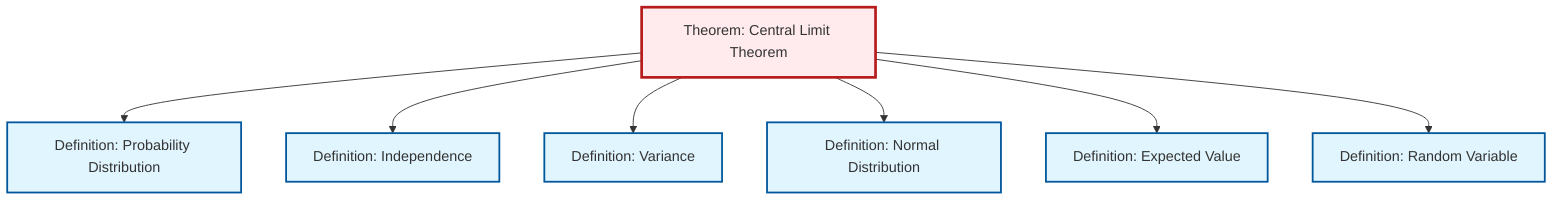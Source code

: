 graph TD
    classDef definition fill:#e1f5fe,stroke:#01579b,stroke-width:2px
    classDef theorem fill:#f3e5f5,stroke:#4a148c,stroke-width:2px
    classDef axiom fill:#fff3e0,stroke:#e65100,stroke-width:2px
    classDef example fill:#e8f5e9,stroke:#1b5e20,stroke-width:2px
    classDef current fill:#ffebee,stroke:#b71c1c,stroke-width:3px
    def-probability-distribution["Definition: Probability Distribution"]:::definition
    def-expectation["Definition: Expected Value"]:::definition
    def-random-variable["Definition: Random Variable"]:::definition
    def-independence["Definition: Independence"]:::definition
    def-normal-distribution["Definition: Normal Distribution"]:::definition
    thm-central-limit["Theorem: Central Limit Theorem"]:::theorem
    def-variance["Definition: Variance"]:::definition
    thm-central-limit --> def-probability-distribution
    thm-central-limit --> def-independence
    thm-central-limit --> def-variance
    thm-central-limit --> def-normal-distribution
    thm-central-limit --> def-expectation
    thm-central-limit --> def-random-variable
    class thm-central-limit current
